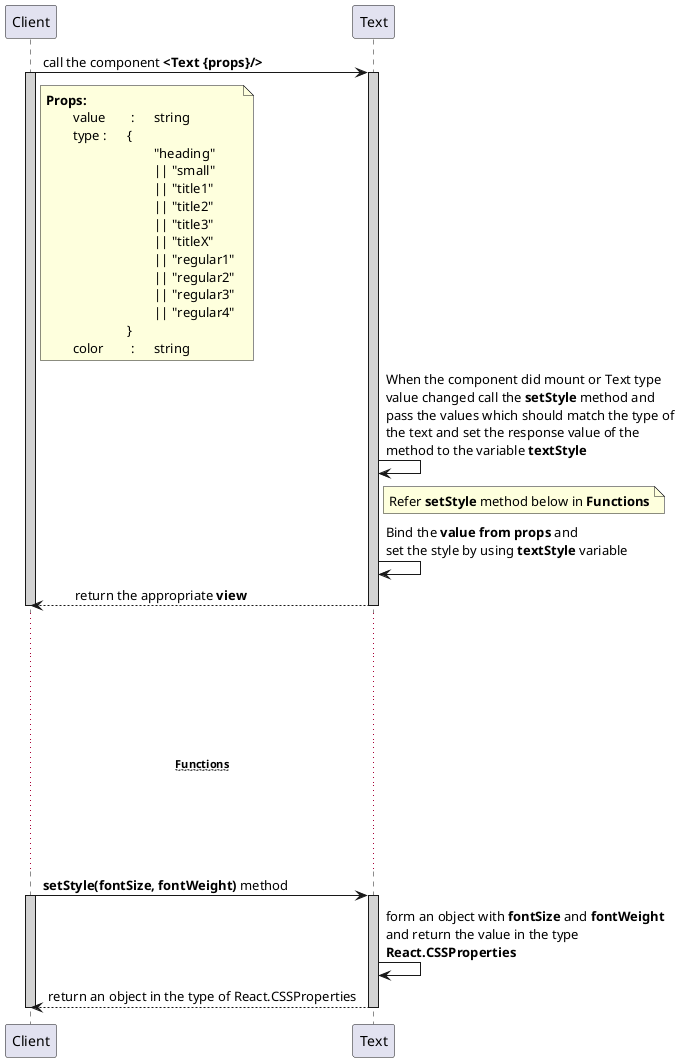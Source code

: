 @startuml Text
participant Client
participant Text

Client -> Text : call the component **<Text {props}/>**
activate Client #D3D3D3
activate Text #D3D3D3

note right of Client:**Props:** \n\tvalue\t : \tstring \n\ttype\t : \t{\n\t\t\t\t"heading" \n\t\t\t\t|| "small" \n\t\t\t\t|| "title1" \n\t\t\t\t|| "title2" \n\t\t\t\t|| "title3" \n\t\t\t\t|| "titleX" \n\t\t\t\t|| "regular1" \n\t\t\t\t|| "regular2" \n\t\t\t\t|| "regular3" \n\t\t\t\t|| "regular4" \n\t\t\t} \n\tcolor\t : \tstring
Text -> Text: When the component did mount or Text type \nvalue changed call the **setStyle** method and \npass the values which should match the type of \nthe text and set the response value of the \nmethod to the variable **textStyle**
note right of Text: Refer **setStyle** method below in **Functions**

Text -> Text : Bind the **value from props** and \nset the style by using **textStyle** variable

Client <-- Text : \treturn the appropriate **view**
deactivate Text
deactivate Client

... ...
... ...
... ...
...~~**Functions**~~...
... ...
... ...

Client -> Text: **setStyle(fontSize, fontWeight)** method
activate Client #D3D3D3
activate Text #D3D3D3
Text -> Text : form an object with **fontSize** and **fontWeight** \nand return the value in the type \n**React.CSSProperties**
Client <-- Text : return an object in the type of React.CSSProperties
deactivate Text

deactivate Client

@enduml